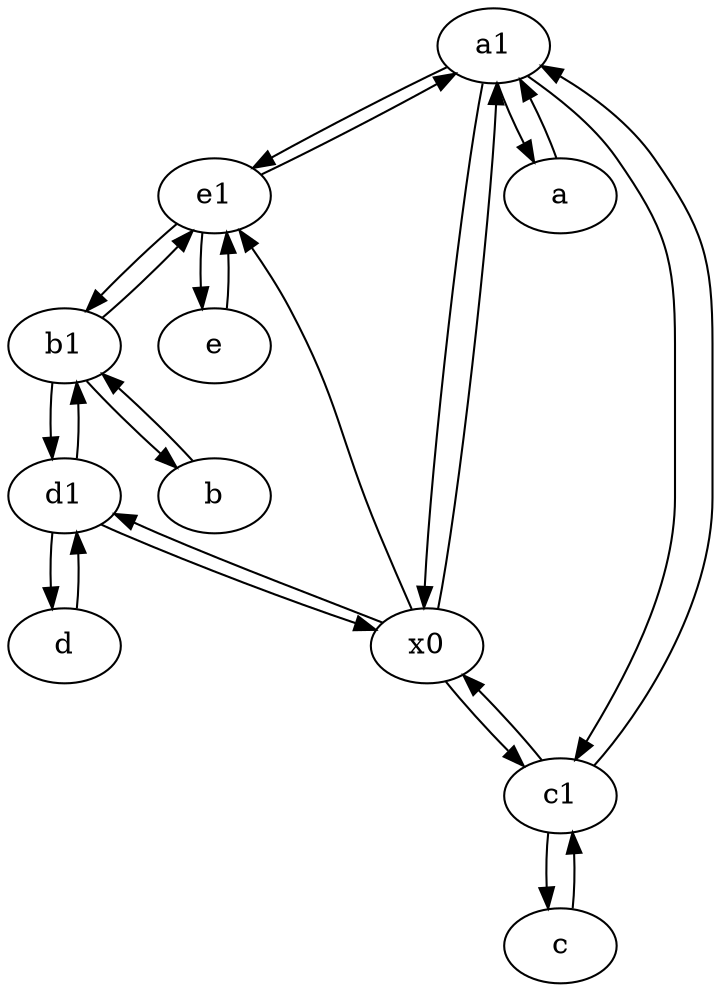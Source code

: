 digraph  {
	a1 [pos="40,15!"];
	b1 [pos="45,20!"];
	d [pos="20,30!"];
	e1 [pos="25,45!"];
	x0;
	c [pos="20,10!"];
	d1 [pos="25,30!"];
	a [pos="40,10!"];
	e [pos="30,50!"];
	c1 [pos="30,15!"];
	b [pos="50,20!"];
	e1 -> b1;
	c -> c1;
	c1 -> a1;
	a1 -> c1;
	d -> d1;
	a1 -> e1;
	d1 -> d;
	a -> a1;
	b1 -> d1;
	x0 -> c1;
	e -> e1;
	x0 -> d1;
	x0 -> e1;
	a1 -> x0;
	d1 -> x0;
	b1 -> e1;
	e1 -> e;
	a1 -> a;
	b1 -> b;
	b -> b1;
	d1 -> b1;
	c1 -> x0;
	c1 -> c;
	e1 -> a1;
	x0 -> a1;

	}